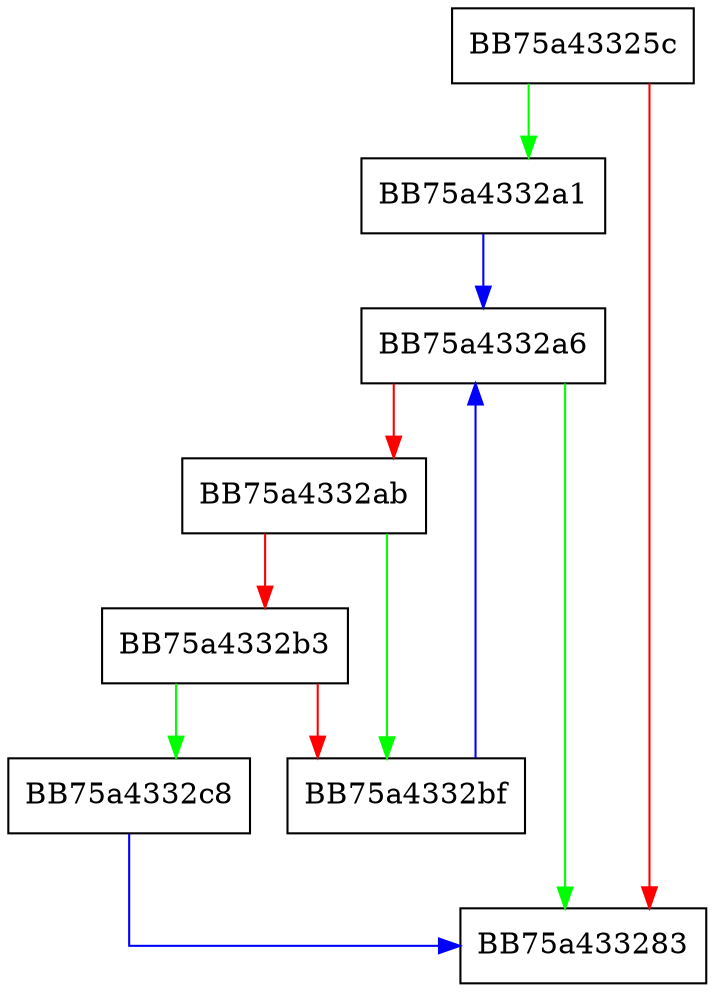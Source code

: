 digraph SearchAliasMap {
  node [shape="box"];
  graph [splines=ortho];
  BB75a43325c -> BB75a4332a1 [color="green"];
  BB75a43325c -> BB75a433283 [color="red"];
  BB75a4332a1 -> BB75a4332a6 [color="blue"];
  BB75a4332a6 -> BB75a433283 [color="green"];
  BB75a4332a6 -> BB75a4332ab [color="red"];
  BB75a4332ab -> BB75a4332bf [color="green"];
  BB75a4332ab -> BB75a4332b3 [color="red"];
  BB75a4332b3 -> BB75a4332c8 [color="green"];
  BB75a4332b3 -> BB75a4332bf [color="red"];
  BB75a4332bf -> BB75a4332a6 [color="blue"];
  BB75a4332c8 -> BB75a433283 [color="blue"];
}